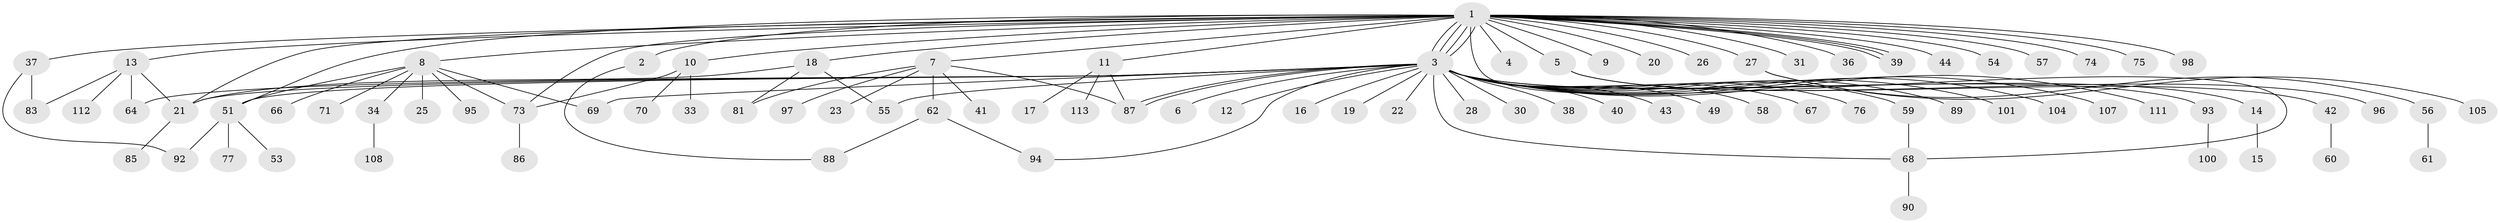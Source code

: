 // original degree distribution, {36: 0.008849557522123894, 3: 0.07964601769911504, 37: 0.008849557522123894, 1: 0.584070796460177, 8: 0.008849557522123894, 10: 0.008849557522123894, 2: 0.20353982300884957, 4: 0.07079646017699115, 6: 0.008849557522123894, 5: 0.008849557522123894, 7: 0.008849557522123894}
// Generated by graph-tools (version 1.1) at 2025/11/02/27/25 16:11:14]
// undirected, 88 vertices, 112 edges
graph export_dot {
graph [start="1"]
  node [color=gray90,style=filled];
  1 [super="+79"];
  2 [super="+46"];
  3 [super="+63"];
  4;
  5;
  6;
  7 [super="+82"];
  8 [super="+29"];
  9 [super="+48"];
  10 [super="+52"];
  11 [super="+47"];
  12;
  13 [super="+32"];
  14 [super="+103"];
  15;
  16;
  17;
  18 [super="+50"];
  19;
  20;
  21 [super="+24"];
  22;
  23;
  25;
  26;
  27;
  28;
  30;
  31;
  33;
  34 [super="+35"];
  36;
  37 [super="+65"];
  38;
  39 [super="+78"];
  40;
  41 [super="+102"];
  42 [super="+45"];
  43 [super="+109"];
  44;
  49;
  51 [super="+99"];
  53;
  54;
  55;
  56;
  57;
  58;
  59;
  60;
  61;
  62;
  64 [super="+72"];
  66;
  67;
  68;
  69;
  70;
  71;
  73 [super="+84"];
  74 [super="+80"];
  75;
  76;
  77;
  81;
  83 [super="+91"];
  85;
  86;
  87 [super="+106"];
  88;
  89;
  90;
  92;
  93 [super="+110"];
  94;
  95;
  96;
  97;
  98;
  100;
  101;
  104;
  105;
  107;
  108;
  111;
  112;
  113;
  1 -- 2 [weight=2];
  1 -- 3;
  1 -- 3;
  1 -- 3;
  1 -- 3;
  1 -- 4;
  1 -- 5;
  1 -- 7;
  1 -- 8;
  1 -- 9;
  1 -- 10;
  1 -- 11;
  1 -- 13;
  1 -- 18;
  1 -- 20;
  1 -- 21;
  1 -- 26;
  1 -- 27;
  1 -- 31;
  1 -- 36;
  1 -- 37;
  1 -- 39;
  1 -- 39;
  1 -- 39;
  1 -- 44;
  1 -- 51;
  1 -- 54;
  1 -- 57;
  1 -- 68;
  1 -- 73 [weight=2];
  1 -- 74;
  1 -- 75;
  1 -- 98;
  2 -- 88;
  3 -- 6;
  3 -- 12;
  3 -- 14 [weight=2];
  3 -- 16;
  3 -- 19;
  3 -- 22;
  3 -- 28;
  3 -- 30;
  3 -- 38;
  3 -- 40;
  3 -- 43;
  3 -- 49;
  3 -- 51;
  3 -- 55;
  3 -- 58;
  3 -- 59;
  3 -- 64;
  3 -- 67;
  3 -- 68;
  3 -- 69;
  3 -- 76;
  3 -- 87;
  3 -- 87;
  3 -- 89;
  3 -- 93;
  3 -- 94;
  3 -- 101;
  3 -- 104;
  3 -- 107;
  3 -- 111;
  3 -- 21;
  5 -- 42;
  5 -- 96;
  7 -- 23;
  7 -- 41;
  7 -- 62;
  7 -- 81;
  7 -- 87;
  7 -- 97;
  8 -- 25;
  8 -- 34;
  8 -- 51;
  8 -- 66;
  8 -- 69;
  8 -- 71;
  8 -- 73;
  8 -- 95;
  10 -- 33;
  10 -- 70;
  10 -- 73;
  11 -- 17;
  11 -- 113;
  11 -- 87;
  13 -- 21;
  13 -- 112;
  13 -- 64;
  13 -- 83;
  14 -- 15;
  18 -- 21;
  18 -- 55;
  18 -- 81;
  21 -- 85;
  27 -- 56;
  27 -- 105;
  34 -- 108;
  37 -- 83;
  37 -- 92;
  42 -- 60;
  51 -- 53;
  51 -- 77;
  51 -- 92;
  56 -- 61;
  59 -- 68;
  62 -- 88;
  62 -- 94;
  68 -- 90;
  73 -- 86;
  93 -- 100;
}
